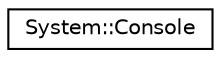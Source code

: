 digraph G
{
  edge [fontname="Helvetica",fontsize="10",labelfontname="Helvetica",labelfontsize="10"];
  node [fontname="Helvetica",fontsize="10",shape=record];
  rankdir="LR";
  Node1 [label="System::Console",height=0.2,width=0.4,color="black", fillcolor="white", style="filled",URL="$class_system_1_1_console.html"];
}
